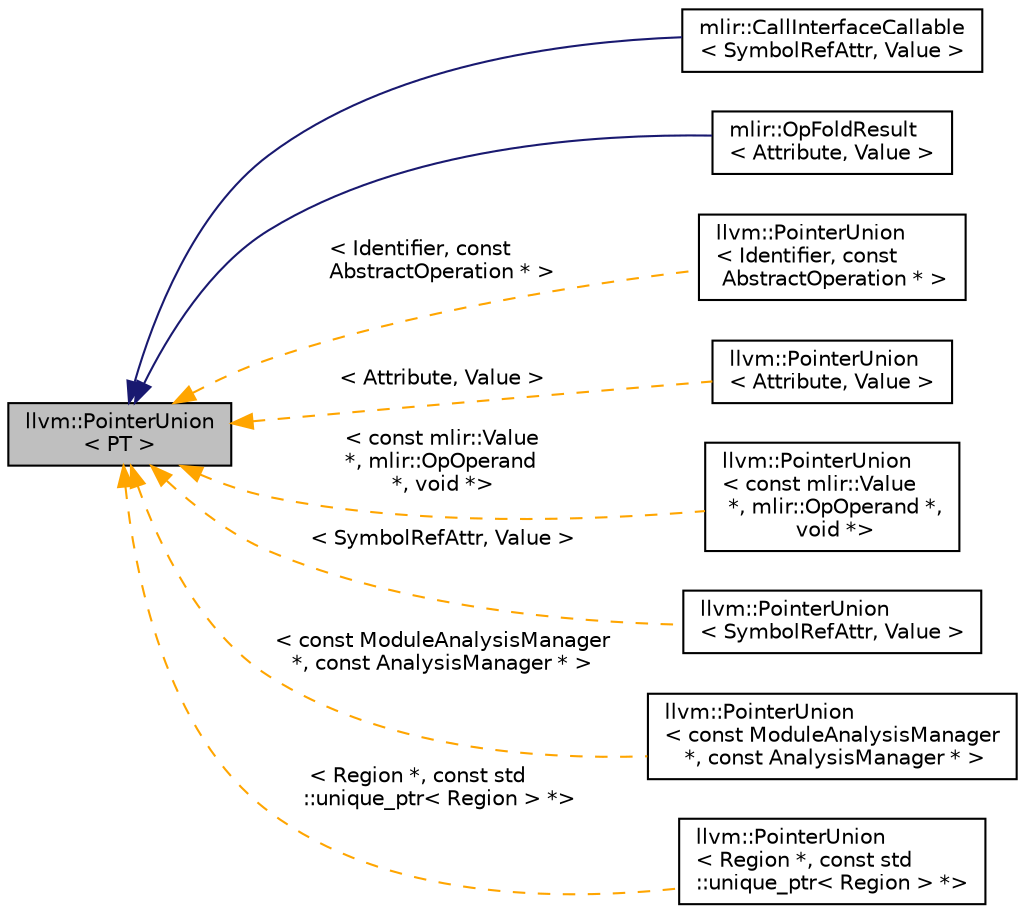 digraph "llvm::PointerUnion&lt; PT &gt;"
{
  bgcolor="transparent";
  edge [fontname="Helvetica",fontsize="10",labelfontname="Helvetica",labelfontsize="10"];
  node [fontname="Helvetica",fontsize="10",shape=record];
  rankdir="LR";
  Node0 [label="llvm::PointerUnion\l\< PT \>",height=0.2,width=0.4,color="black", fillcolor="grey75", style="filled", fontcolor="black"];
  Node0 -> Node1 [dir="back",color="midnightblue",fontsize="10",style="solid",fontname="Helvetica"];
  Node1 [label="mlir::CallInterfaceCallable\l\< SymbolRefAttr, Value \>",height=0.2,width=0.4,color="black",URL="$structmlir_1_1CallInterfaceCallable.html",tooltip="A callable is either a symbol, or an SSA value, that is referenced by a call-like operation..."];
  Node0 -> Node2 [dir="back",color="midnightblue",fontsize="10",style="solid",fontname="Helvetica"];
  Node2 [label="mlir::OpFoldResult\l\< Attribute, Value \>",height=0.2,width=0.4,color="black",URL="$classmlir_1_1OpFoldResult.html",tooltip="This class represents a single result from folding an operation. "];
  Node0 -> Node3 [dir="back",color="orange",fontsize="10",style="dashed",label=" \< Identifier, const\l AbstractOperation * \>" ,fontname="Helvetica"];
  Node3 [label="llvm::PointerUnion\l\< Identifier, const\l AbstractOperation * \>",height=0.2,width=0.4,color="black",URL="$classllvm_1_1PointerUnion.html"];
  Node0 -> Node4 [dir="back",color="orange",fontsize="10",style="dashed",label=" \< Attribute, Value \>" ,fontname="Helvetica"];
  Node4 [label="llvm::PointerUnion\l\< Attribute, Value \>",height=0.2,width=0.4,color="black",URL="$classllvm_1_1PointerUnion.html"];
  Node0 -> Node5 [dir="back",color="orange",fontsize="10",style="dashed",label=" \< const mlir::Value\l *, mlir::OpOperand\l *, void *\>" ,fontname="Helvetica"];
  Node5 [label="llvm::PointerUnion\l\< const mlir::Value\l *, mlir::OpOperand *,\l void *\>",height=0.2,width=0.4,color="black",URL="$classllvm_1_1PointerUnion.html"];
  Node0 -> Node6 [dir="back",color="orange",fontsize="10",style="dashed",label=" \< SymbolRefAttr, Value \>" ,fontname="Helvetica"];
  Node6 [label="llvm::PointerUnion\l\< SymbolRefAttr, Value \>",height=0.2,width=0.4,color="black",URL="$classllvm_1_1PointerUnion.html"];
  Node0 -> Node7 [dir="back",color="orange",fontsize="10",style="dashed",label=" \< const ModuleAnalysisManager\l *, const AnalysisManager * \>" ,fontname="Helvetica"];
  Node7 [label="llvm::PointerUnion\l\< const ModuleAnalysisManager\l *, const AnalysisManager * \>",height=0.2,width=0.4,color="black",URL="$classllvm_1_1PointerUnion.html"];
  Node0 -> Node8 [dir="back",color="orange",fontsize="10",style="dashed",label=" \< Region *, const std\l::unique_ptr\< Region \> *\>" ,fontname="Helvetica"];
  Node8 [label="llvm::PointerUnion\l\< Region *, const std\l::unique_ptr\< Region \> *\>",height=0.2,width=0.4,color="black",URL="$classllvm_1_1PointerUnion.html"];
}
